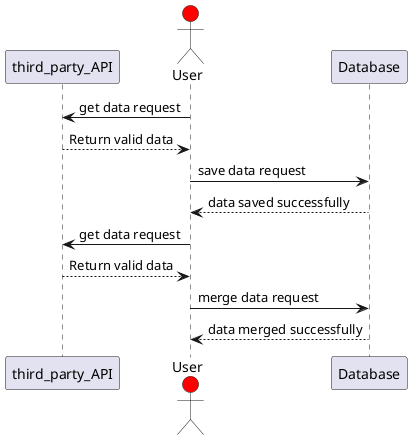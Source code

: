 	@startuml
participant third_party_API
actor User #red
participant Database

User->third_party_API: get data request
third_party_API-->User: Return valid data
User->Database: save data request
Database -->User:data saved successfully

User->third_party_API: get data request
third_party_API-->User: Return valid data
User->Database: merge data request
Database -->User:data merged successfully
@enduml